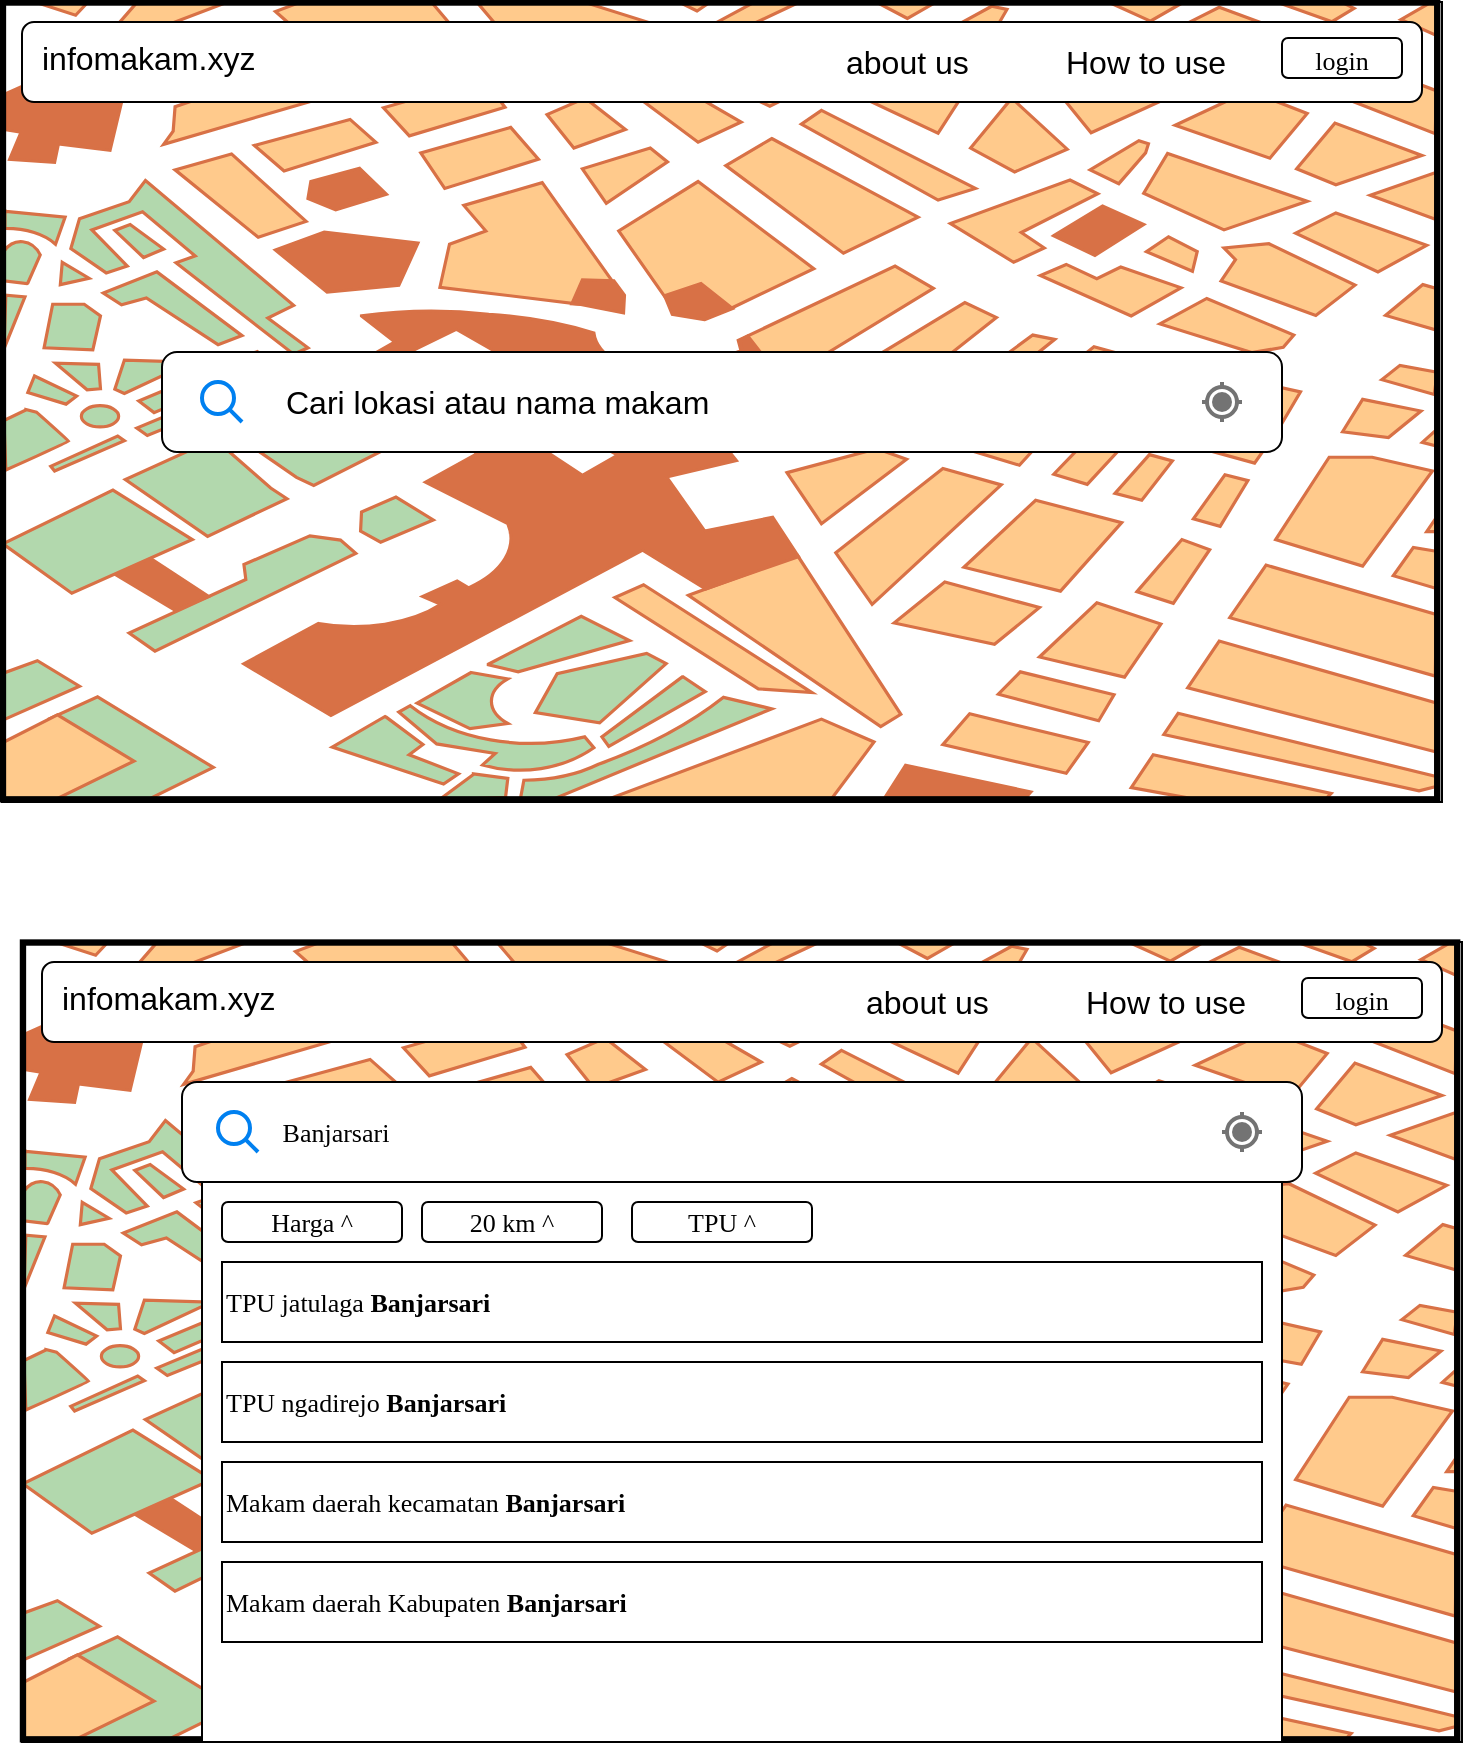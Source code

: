 <mxfile version="20.0.1" type="github">
  <diagram id="twkX-wiHloh2bhLJ1bMH" name="mainpage">
    <mxGraphModel dx="925" dy="567" grid="1" gridSize="10" guides="1" tooltips="1" connect="1" arrows="1" fold="1" page="1" pageScale="1" pageWidth="850" pageHeight="1100" math="0" shadow="0">
      <root>
        <mxCell id="0" />
        <mxCell id="1" parent="0" />
        <mxCell id="OnwGt_X_7mAQr5yjR0-S-1" value="" style="rounded=0;whiteSpace=wrap;html=1;" vertex="1" parent="1">
          <mxGeometry x="40" y="40" width="720" height="400" as="geometry" />
        </mxCell>
        <mxCell id="OnwGt_X_7mAQr5yjR0-S-2" value="" style="verticalLabelPosition=bottom;shadow=0;dashed=0;align=center;html=1;verticalAlign=top;strokeWidth=1;shape=mxgraph.mockup.misc.map;" vertex="1" parent="1">
          <mxGeometry x="40" y="40" width="720" height="400" as="geometry" />
        </mxCell>
        <mxCell id="OnwGt_X_7mAQr5yjR0-S-4" value="" style="rounded=1;whiteSpace=wrap;html=1;" vertex="1" parent="1">
          <mxGeometry x="50" y="50" width="700" height="40" as="geometry" />
        </mxCell>
        <mxCell id="OnwGt_X_7mAQr5yjR0-S-5" value="infomakam.xyz" style="text;html=1;strokeColor=none;fillColor=none;align=left;verticalAlign=middle;whiteSpace=wrap;rounded=0;fontSize=16;" vertex="1" parent="1">
          <mxGeometry x="58" y="55.5" width="110" height="25" as="geometry" />
        </mxCell>
        <mxCell id="OnwGt_X_7mAQr5yjR0-S-6" value="&lt;font style=&quot;font-size: 13px;&quot; face=&quot;Verdana&quot;&gt;login&lt;/font&gt;" style="rounded=1;whiteSpace=wrap;html=1;fontSize=16;" vertex="1" parent="1">
          <mxGeometry x="680" y="58" width="60" height="20" as="geometry" />
        </mxCell>
        <mxCell id="OnwGt_X_7mAQr5yjR0-S-7" value="" style="rounded=1;whiteSpace=wrap;html=1;fontFamily=Verdana;fontSize=13;" vertex="1" parent="1">
          <mxGeometry x="120" y="215" width="560" height="50" as="geometry" />
        </mxCell>
        <mxCell id="OnwGt_X_7mAQr5yjR0-S-8" value="" style="html=1;verticalLabelPosition=bottom;align=center;labelBackgroundColor=#ffffff;verticalAlign=top;strokeWidth=2;strokeColor=#0080F0;shadow=0;dashed=0;shape=mxgraph.ios7.icons.looking_glass;fontFamily=Verdana;fontSize=13;" vertex="1" parent="1">
          <mxGeometry x="140" y="230" width="20" height="20" as="geometry" />
        </mxCell>
        <mxCell id="OnwGt_X_7mAQr5yjR0-S-9" value="How to use" style="text;html=1;strokeColor=none;fillColor=none;align=left;verticalAlign=middle;whiteSpace=wrap;rounded=0;fontSize=16;" vertex="1" parent="1">
          <mxGeometry x="570" y="57.5" width="110" height="25" as="geometry" />
        </mxCell>
        <mxCell id="OnwGt_X_7mAQr5yjR0-S-10" value="about us" style="text;html=1;strokeColor=none;fillColor=none;align=left;verticalAlign=middle;whiteSpace=wrap;rounded=0;fontSize=16;" vertex="1" parent="1">
          <mxGeometry x="460" y="57.5" width="110" height="25" as="geometry" />
        </mxCell>
        <mxCell id="OnwGt_X_7mAQr5yjR0-S-11" value="Cari lokasi atau nama makam" style="text;html=1;strokeColor=none;fillColor=none;align=left;verticalAlign=middle;whiteSpace=wrap;rounded=0;fontSize=16;" vertex="1" parent="1">
          <mxGeometry x="180" y="227.5" width="270" height="25" as="geometry" />
        </mxCell>
        <mxCell id="OnwGt_X_7mAQr5yjR0-S-12" value="" style="rounded=0;whiteSpace=wrap;html=1;" vertex="1" parent="1">
          <mxGeometry x="50" y="510" width="720" height="400" as="geometry" />
        </mxCell>
        <mxCell id="OnwGt_X_7mAQr5yjR0-S-13" value="" style="verticalLabelPosition=bottom;shadow=0;dashed=0;align=center;html=1;verticalAlign=top;strokeWidth=1;shape=mxgraph.mockup.misc.map;" vertex="1" parent="1">
          <mxGeometry x="50" y="510" width="720" height="400" as="geometry" />
        </mxCell>
        <mxCell id="OnwGt_X_7mAQr5yjR0-S-14" value="" style="rounded=1;whiteSpace=wrap;html=1;" vertex="1" parent="1">
          <mxGeometry x="60" y="520" width="700" height="40" as="geometry" />
        </mxCell>
        <mxCell id="OnwGt_X_7mAQr5yjR0-S-15" value="infomakam.xyz" style="text;html=1;strokeColor=none;fillColor=none;align=left;verticalAlign=middle;whiteSpace=wrap;rounded=0;fontSize=16;" vertex="1" parent="1">
          <mxGeometry x="68" y="525.5" width="110" height="25" as="geometry" />
        </mxCell>
        <mxCell id="OnwGt_X_7mAQr5yjR0-S-16" value="&lt;font style=&quot;font-size: 13px;&quot; face=&quot;Verdana&quot;&gt;login&lt;/font&gt;" style="rounded=1;whiteSpace=wrap;html=1;fontSize=16;" vertex="1" parent="1">
          <mxGeometry x="690" y="528" width="60" height="20" as="geometry" />
        </mxCell>
        <mxCell id="OnwGt_X_7mAQr5yjR0-S-17" value="" style="rounded=1;whiteSpace=wrap;html=1;fontFamily=Verdana;fontSize=13;" vertex="1" parent="1">
          <mxGeometry x="130" y="580" width="560" height="50" as="geometry" />
        </mxCell>
        <mxCell id="OnwGt_X_7mAQr5yjR0-S-18" value="" style="html=1;verticalLabelPosition=bottom;align=center;labelBackgroundColor=#ffffff;verticalAlign=top;strokeWidth=2;strokeColor=#0080F0;shadow=0;dashed=0;shape=mxgraph.ios7.icons.looking_glass;fontFamily=Verdana;fontSize=13;" vertex="1" parent="1">
          <mxGeometry x="148" y="595" width="20" height="20" as="geometry" />
        </mxCell>
        <mxCell id="OnwGt_X_7mAQr5yjR0-S-19" value="How to use" style="text;html=1;strokeColor=none;fillColor=none;align=left;verticalAlign=middle;whiteSpace=wrap;rounded=0;fontSize=16;" vertex="1" parent="1">
          <mxGeometry x="580" y="527.5" width="110" height="25" as="geometry" />
        </mxCell>
        <mxCell id="OnwGt_X_7mAQr5yjR0-S-20" value="about us" style="text;html=1;strokeColor=none;fillColor=none;align=left;verticalAlign=middle;whiteSpace=wrap;rounded=0;fontSize=16;" vertex="1" parent="1">
          <mxGeometry x="470" y="527.5" width="110" height="25" as="geometry" />
        </mxCell>
        <mxCell id="OnwGt_X_7mAQr5yjR0-S-22" value="" style="rounded=0;whiteSpace=wrap;html=1;fontFamily=Verdana;fontSize=13;" vertex="1" parent="1">
          <mxGeometry x="140" y="630" width="540" height="280" as="geometry" />
        </mxCell>
        <mxCell id="OnwGt_X_7mAQr5yjR0-S-24" value="Harga ^" style="rounded=1;whiteSpace=wrap;html=1;fontFamily=Verdana;fontSize=13;" vertex="1" parent="1">
          <mxGeometry x="150" y="640" width="90" height="20" as="geometry" />
        </mxCell>
        <mxCell id="OnwGt_X_7mAQr5yjR0-S-25" value="20 km ^" style="rounded=1;whiteSpace=wrap;html=1;fontFamily=Verdana;fontSize=13;" vertex="1" parent="1">
          <mxGeometry x="250" y="640" width="90" height="20" as="geometry" />
        </mxCell>
        <mxCell id="OnwGt_X_7mAQr5yjR0-S-27" value="" style="dashed=0;aspect=fixed;verticalLabelPosition=bottom;verticalAlign=top;align=center;shape=mxgraph.gmdl.gps;strokeColor=#737373;fillColor=#737373;shadow=0;strokeWidth=2;sketch=0;fontFamily=Verdana;fontSize=13;" vertex="1" parent="1">
          <mxGeometry x="640" y="230" width="20" height="20" as="geometry" />
        </mxCell>
        <mxCell id="OnwGt_X_7mAQr5yjR0-S-28" value="" style="dashed=0;aspect=fixed;verticalLabelPosition=bottom;verticalAlign=top;align=center;shape=mxgraph.gmdl.gps;strokeColor=#737373;fillColor=#737373;shadow=0;strokeWidth=2;sketch=0;fontFamily=Verdana;fontSize=13;" vertex="1" parent="1">
          <mxGeometry x="650" y="595" width="20" height="20" as="geometry" />
        </mxCell>
        <mxCell id="OnwGt_X_7mAQr5yjR0-S-29" value="TPU jatulaga &lt;b&gt;Banjarsari&lt;/b&gt;" style="rounded=0;whiteSpace=wrap;html=1;fontFamily=Verdana;fontSize=13;align=left;" vertex="1" parent="1">
          <mxGeometry x="150" y="670" width="520" height="40" as="geometry" />
        </mxCell>
        <mxCell id="OnwGt_X_7mAQr5yjR0-S-30" value="TPU ^" style="rounded=1;whiteSpace=wrap;html=1;fontFamily=Verdana;fontSize=13;" vertex="1" parent="1">
          <mxGeometry x="355" y="640" width="90" height="20" as="geometry" />
        </mxCell>
        <mxCell id="OnwGt_X_7mAQr5yjR0-S-31" value="Banjarsari" style="text;html=1;strokeColor=none;fillColor=none;align=center;verticalAlign=middle;whiteSpace=wrap;rounded=0;fontFamily=Verdana;fontSize=13;" vertex="1" parent="1">
          <mxGeometry x="177" y="590" width="60" height="30" as="geometry" />
        </mxCell>
        <mxCell id="OnwGt_X_7mAQr5yjR0-S-32" value="TPU ngadirejo &lt;b&gt;Banjarsari&lt;/b&gt;" style="rounded=0;whiteSpace=wrap;html=1;fontFamily=Verdana;fontSize=13;align=left;" vertex="1" parent="1">
          <mxGeometry x="150" y="720" width="520" height="40" as="geometry" />
        </mxCell>
        <mxCell id="OnwGt_X_7mAQr5yjR0-S-33" value="Makam daerah kecamatan &lt;b&gt;Banjarsari&lt;/b&gt;" style="rounded=0;whiteSpace=wrap;html=1;fontFamily=Verdana;fontSize=13;align=left;" vertex="1" parent="1">
          <mxGeometry x="150" y="770" width="520" height="40" as="geometry" />
        </mxCell>
        <mxCell id="OnwGt_X_7mAQr5yjR0-S-34" value="Makam daerah Kabupaten&amp;nbsp;&lt;b&gt;Banjarsari&lt;/b&gt;" style="rounded=0;whiteSpace=wrap;html=1;fontFamily=Verdana;fontSize=13;align=left;" vertex="1" parent="1">
          <mxGeometry x="150" y="820" width="520" height="40" as="geometry" />
        </mxCell>
      </root>
    </mxGraphModel>
  </diagram>
</mxfile>

